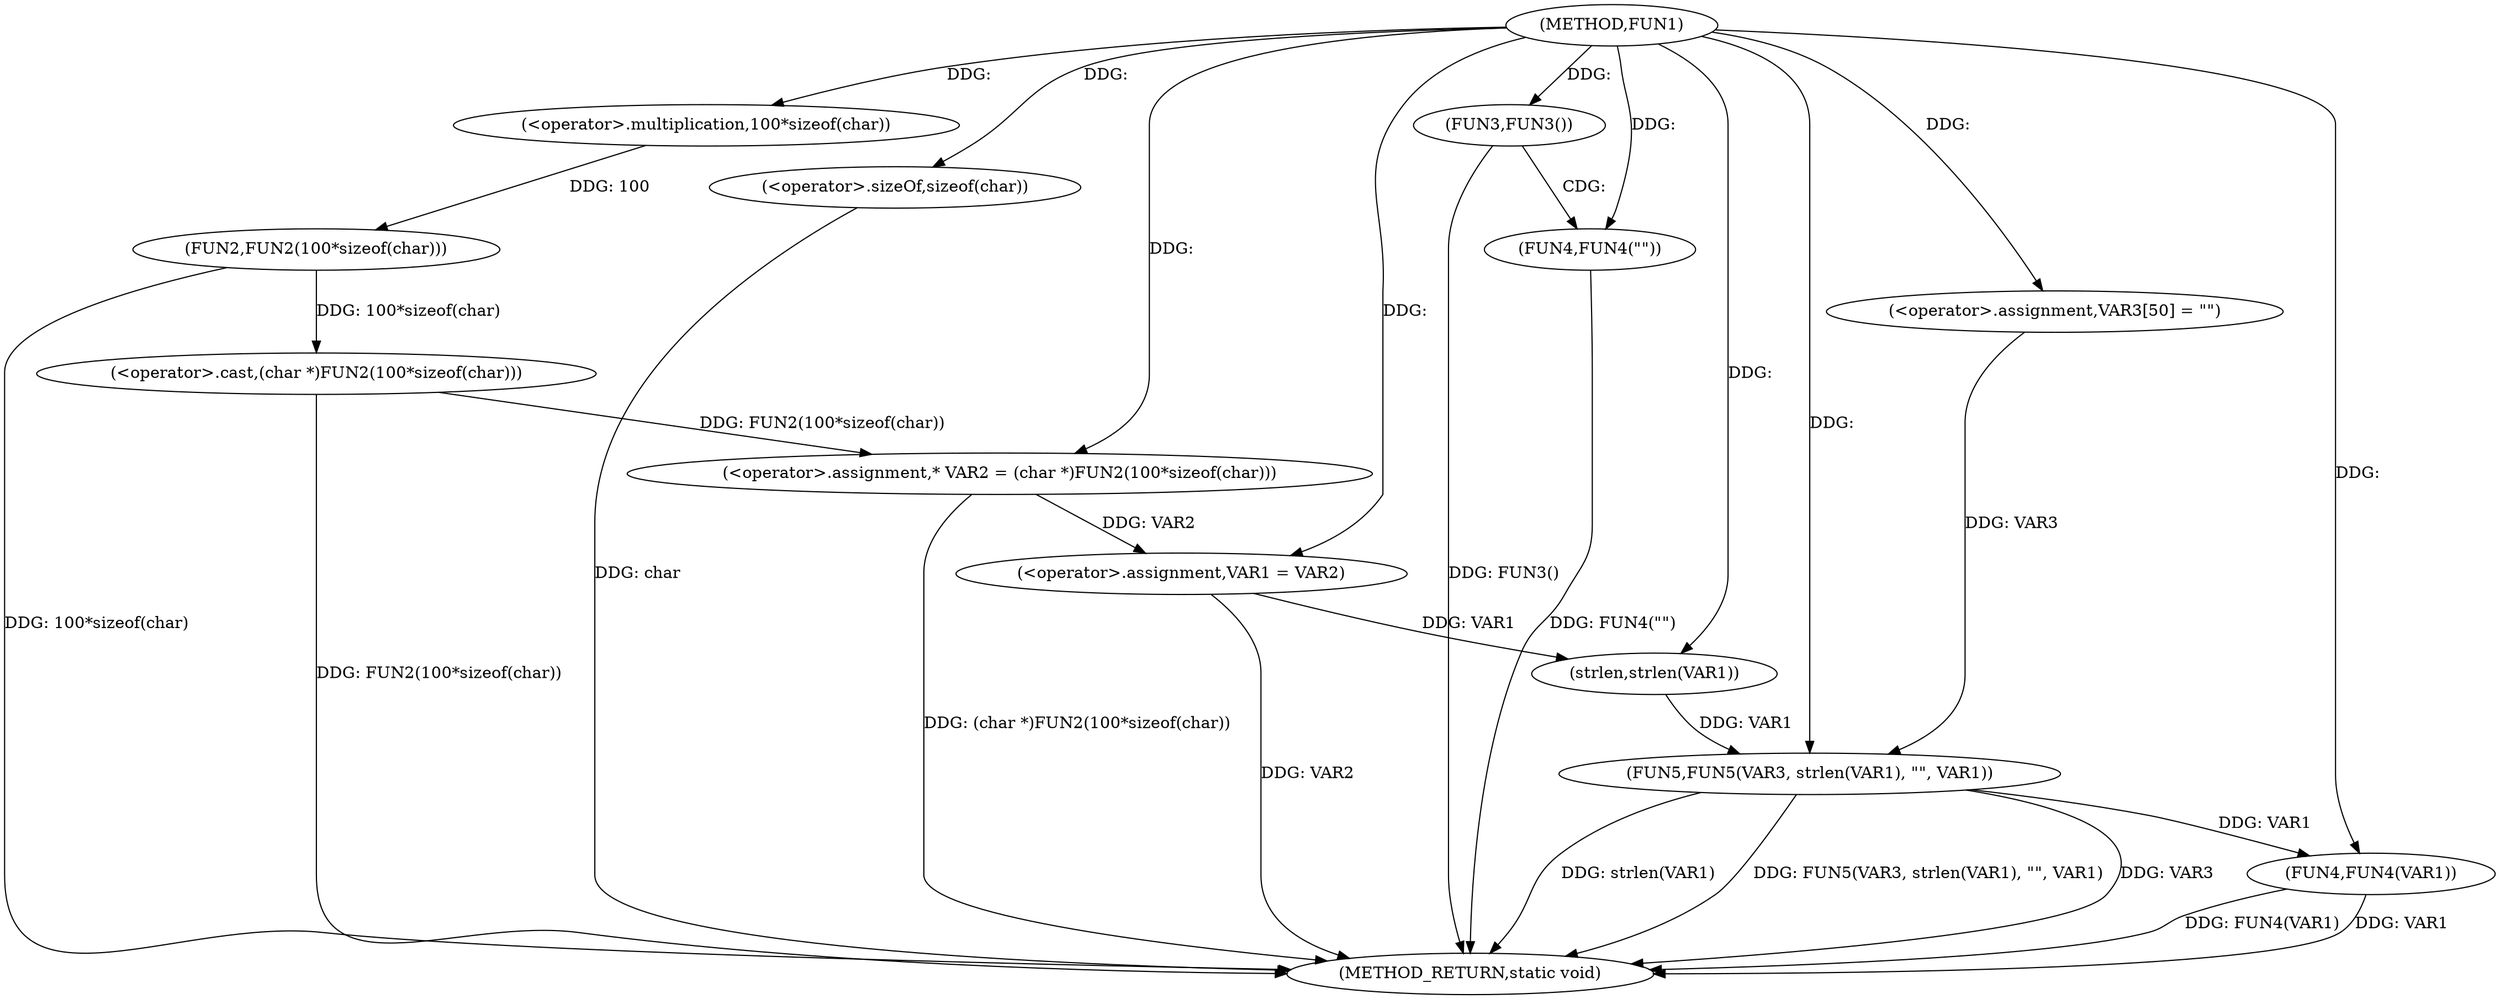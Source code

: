digraph FUN1 {  
"1000100" [label = "(METHOD,FUN1)" ]
"1000136" [label = "(METHOD_RETURN,static void)" ]
"1000104" [label = "(<operator>.assignment,* VAR2 = (char *)FUN2(100*sizeof(char)))" ]
"1000106" [label = "(<operator>.cast,(char *)FUN2(100*sizeof(char)))" ]
"1000108" [label = "(FUN2,FUN2(100*sizeof(char)))" ]
"1000109" [label = "(<operator>.multiplication,100*sizeof(char))" ]
"1000111" [label = "(<operator>.sizeOf,sizeof(char))" ]
"1000113" [label = "(<operator>.assignment,VAR1 = VAR2)" ]
"1000117" [label = "(FUN3,FUN3())" ]
"1000119" [label = "(FUN4,FUN4(\"\"))" ]
"1000125" [label = "(<operator>.assignment,VAR3[50] = \"\")" ]
"1000128" [label = "(FUN5,FUN5(VAR3, strlen(VAR1), \"\", VAR1))" ]
"1000130" [label = "(strlen,strlen(VAR1))" ]
"1000134" [label = "(FUN4,FUN4(VAR1))" ]
  "1000117" -> "1000136"  [ label = "DDG: FUN3()"] 
  "1000128" -> "1000136"  [ label = "DDG: strlen(VAR1)"] 
  "1000106" -> "1000136"  [ label = "DDG: FUN2(100*sizeof(char))"] 
  "1000113" -> "1000136"  [ label = "DDG: VAR2"] 
  "1000111" -> "1000136"  [ label = "DDG: char"] 
  "1000128" -> "1000136"  [ label = "DDG: FUN5(VAR3, strlen(VAR1), \"\", VAR1)"] 
  "1000119" -> "1000136"  [ label = "DDG: FUN4(\"\")"] 
  "1000128" -> "1000136"  [ label = "DDG: VAR3"] 
  "1000134" -> "1000136"  [ label = "DDG: FUN4(VAR1)"] 
  "1000134" -> "1000136"  [ label = "DDG: VAR1"] 
  "1000104" -> "1000136"  [ label = "DDG: (char *)FUN2(100*sizeof(char))"] 
  "1000108" -> "1000136"  [ label = "DDG: 100*sizeof(char)"] 
  "1000106" -> "1000104"  [ label = "DDG: FUN2(100*sizeof(char))"] 
  "1000100" -> "1000104"  [ label = "DDG: "] 
  "1000108" -> "1000106"  [ label = "DDG: 100*sizeof(char)"] 
  "1000109" -> "1000108"  [ label = "DDG: 100"] 
  "1000100" -> "1000109"  [ label = "DDG: "] 
  "1000100" -> "1000111"  [ label = "DDG: "] 
  "1000104" -> "1000113"  [ label = "DDG: VAR2"] 
  "1000100" -> "1000113"  [ label = "DDG: "] 
  "1000100" -> "1000117"  [ label = "DDG: "] 
  "1000100" -> "1000119"  [ label = "DDG: "] 
  "1000100" -> "1000125"  [ label = "DDG: "] 
  "1000125" -> "1000128"  [ label = "DDG: VAR3"] 
  "1000100" -> "1000128"  [ label = "DDG: "] 
  "1000130" -> "1000128"  [ label = "DDG: VAR1"] 
  "1000113" -> "1000130"  [ label = "DDG: VAR1"] 
  "1000100" -> "1000130"  [ label = "DDG: "] 
  "1000128" -> "1000134"  [ label = "DDG: VAR1"] 
  "1000100" -> "1000134"  [ label = "DDG: "] 
  "1000117" -> "1000119"  [ label = "CDG: "] 
}
